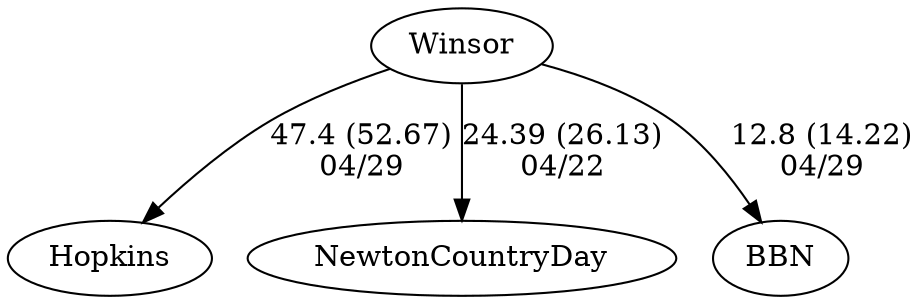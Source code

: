 digraph girls3foursWinsor {Hopkins [URL="girls3foursWinsorHopkins.html"];NewtonCountryDay [URL="girls3foursWinsorNewtonCountryDay.html"];BBN [URL="girls3foursWinsorBBN.html"];Winsor [URL="girls3foursWinsorWinsor.html"];Winsor -> BBN[label="12.8 (14.22)
04/29", weight="88", tooltip="NEIRA Girls Fours,Winsor, Hopkins, BB&N hosted			
Distance: 1350 M Conditions: Light crossing head wind at the start, stayed consistant for all races Comments: A good day of racing by all teams
The 5th boat race was in 8's with Winsor and BB&N
None", URL="http://www.row2k.com/results/resultspage.cfm?UID=3D42D5691D124763C3D808E65A5EEBFB&cat=1", random="random"]; 
Winsor -> Hopkins[label="47.4 (52.67)
04/29", weight="53", tooltip="NEIRA Girls Fours,Winsor, Hopkins, BB&N hosted			
Distance: 1350 M Conditions: Light crossing head wind at the start, stayed consistant for all races Comments: A good day of racing by all teams
The 5th boat race was in 8's with Winsor and BB&N
None", URL="http://www.row2k.com/results/resultspage.cfm?UID=3D42D5691D124763C3D808E65A5EEBFB&cat=1", random="random"]; 
Winsor -> NewtonCountryDay[label="24.39 (26.13)
04/22", weight="76", tooltip="NEIRA Girls Fours,NCDS vs Winsor			
Distance: 1400 m Conditions: Strong tail wind and light tail current; consistent throughout racing
None", URL="http://www.row2k.com/results/resultspage.cfm?UID=15A544E6C9D6D189154C5B828BCC16B8&cat=1", random="random"]}